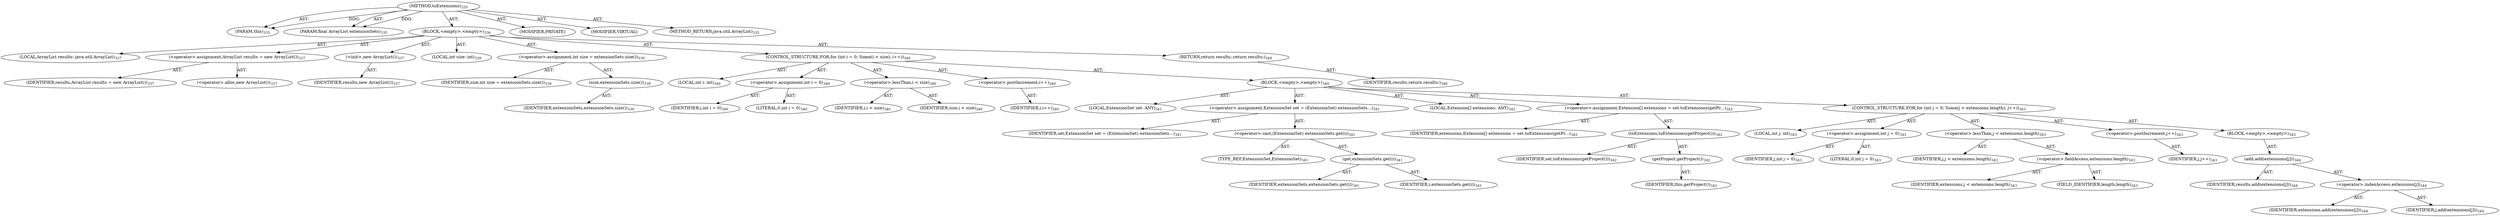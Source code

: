 digraph "toExtensions" {  
"111669149707" [label = <(METHOD,toExtensions)<SUB>335</SUB>> ]
"115964116994" [label = <(PARAM,this)<SUB>335</SUB>> ]
"115964117018" [label = <(PARAM,final ArrayList extensionSets)<SUB>335</SUB>> ]
"25769803806" [label = <(BLOCK,&lt;empty&gt;,&lt;empty&gt;)<SUB>336</SUB>> ]
"94489280534" [label = <(LOCAL,ArrayList results: java.util.ArrayList)<SUB>337</SUB>> ]
"30064771199" [label = <(&lt;operator&gt;.assignment,ArrayList results = new ArrayList())<SUB>337</SUB>> ]
"68719476862" [label = <(IDENTIFIER,results,ArrayList results = new ArrayList())<SUB>337</SUB>> ]
"30064771200" [label = <(&lt;operator&gt;.alloc,new ArrayList())<SUB>337</SUB>> ]
"30064771201" [label = <(&lt;init&gt;,new ArrayList())<SUB>337</SUB>> ]
"68719476863" [label = <(IDENTIFIER,results,new ArrayList())<SUB>337</SUB>> ]
"94489280535" [label = <(LOCAL,int size: int)<SUB>339</SUB>> ]
"30064771202" [label = <(&lt;operator&gt;.assignment,int size = extensionSets.size())<SUB>339</SUB>> ]
"68719476864" [label = <(IDENTIFIER,size,int size = extensionSets.size())<SUB>339</SUB>> ]
"30064771203" [label = <(size,extensionSets.size())<SUB>339</SUB>> ]
"68719476865" [label = <(IDENTIFIER,extensionSets,extensionSets.size())<SUB>339</SUB>> ]
"47244640271" [label = <(CONTROL_STRUCTURE,FOR,for (int i = 0; Some(i &lt; size); i++))<SUB>340</SUB>> ]
"94489280536" [label = <(LOCAL,int i: int)<SUB>340</SUB>> ]
"30064771204" [label = <(&lt;operator&gt;.assignment,int i = 0)<SUB>340</SUB>> ]
"68719476866" [label = <(IDENTIFIER,i,int i = 0)<SUB>340</SUB>> ]
"90194313235" [label = <(LITERAL,0,int i = 0)<SUB>340</SUB>> ]
"30064771205" [label = <(&lt;operator&gt;.lessThan,i &lt; size)<SUB>340</SUB>> ]
"68719476867" [label = <(IDENTIFIER,i,i &lt; size)<SUB>340</SUB>> ]
"68719476868" [label = <(IDENTIFIER,size,i &lt; size)<SUB>340</SUB>> ]
"30064771206" [label = <(&lt;operator&gt;.postIncrement,i++)<SUB>340</SUB>> ]
"68719476869" [label = <(IDENTIFIER,i,i++)<SUB>340</SUB>> ]
"25769803807" [label = <(BLOCK,&lt;empty&gt;,&lt;empty&gt;)<SUB>340</SUB>> ]
"94489280537" [label = <(LOCAL,ExtensionSet set: ANY)<SUB>341</SUB>> ]
"30064771207" [label = <(&lt;operator&gt;.assignment,ExtensionSet set = (ExtensionSet) extensionSets...)<SUB>341</SUB>> ]
"68719476870" [label = <(IDENTIFIER,set,ExtensionSet set = (ExtensionSet) extensionSets...)<SUB>341</SUB>> ]
"30064771208" [label = <(&lt;operator&gt;.cast,(ExtensionSet) extensionSets.get(i))<SUB>341</SUB>> ]
"180388626436" [label = <(TYPE_REF,ExtensionSet,ExtensionSet)<SUB>341</SUB>> ]
"30064771209" [label = <(get,extensionSets.get(i))<SUB>341</SUB>> ]
"68719476871" [label = <(IDENTIFIER,extensionSets,extensionSets.get(i))<SUB>341</SUB>> ]
"68719476872" [label = <(IDENTIFIER,i,extensionSets.get(i))<SUB>341</SUB>> ]
"94489280538" [label = <(LOCAL,Extension[] extensions: ANY)<SUB>342</SUB>> ]
"30064771210" [label = <(&lt;operator&gt;.assignment,Extension[] extensions = set.toExtensions(getPr...)<SUB>342</SUB>> ]
"68719476873" [label = <(IDENTIFIER,extensions,Extension[] extensions = set.toExtensions(getPr...)<SUB>342</SUB>> ]
"30064771211" [label = <(toExtensions,toExtensions(getProject()))<SUB>342</SUB>> ]
"68719476874" [label = <(IDENTIFIER,set,toExtensions(getProject()))<SUB>342</SUB>> ]
"30064771212" [label = <(getProject,getProject())<SUB>342</SUB>> ]
"68719476748" [label = <(IDENTIFIER,this,getProject())<SUB>342</SUB>> ]
"47244640272" [label = <(CONTROL_STRUCTURE,FOR,for (int j = 0; Some(j &lt; extensions.length); j++))<SUB>343</SUB>> ]
"94489280539" [label = <(LOCAL,int j: int)<SUB>343</SUB>> ]
"30064771213" [label = <(&lt;operator&gt;.assignment,int j = 0)<SUB>343</SUB>> ]
"68719476875" [label = <(IDENTIFIER,j,int j = 0)<SUB>343</SUB>> ]
"90194313236" [label = <(LITERAL,0,int j = 0)<SUB>343</SUB>> ]
"30064771214" [label = <(&lt;operator&gt;.lessThan,j &lt; extensions.length)<SUB>343</SUB>> ]
"68719476876" [label = <(IDENTIFIER,j,j &lt; extensions.length)<SUB>343</SUB>> ]
"30064771215" [label = <(&lt;operator&gt;.fieldAccess,extensions.length)<SUB>343</SUB>> ]
"68719476877" [label = <(IDENTIFIER,extensions,j &lt; extensions.length)<SUB>343</SUB>> ]
"55834574872" [label = <(FIELD_IDENTIFIER,length,length)<SUB>343</SUB>> ]
"30064771216" [label = <(&lt;operator&gt;.postIncrement,j++)<SUB>343</SUB>> ]
"68719476878" [label = <(IDENTIFIER,j,j++)<SUB>343</SUB>> ]
"25769803808" [label = <(BLOCK,&lt;empty&gt;,&lt;empty&gt;)<SUB>343</SUB>> ]
"30064771217" [label = <(add,add(extensions[j]))<SUB>344</SUB>> ]
"68719476879" [label = <(IDENTIFIER,results,add(extensions[j]))<SUB>344</SUB>> ]
"30064771218" [label = <(&lt;operator&gt;.indexAccess,extensions[j])<SUB>344</SUB>> ]
"68719476880" [label = <(IDENTIFIER,extensions,add(extensions[j]))<SUB>344</SUB>> ]
"68719476881" [label = <(IDENTIFIER,j,add(extensions[j]))<SUB>344</SUB>> ]
"146028888064" [label = <(RETURN,return results;,return results;)<SUB>348</SUB>> ]
"68719476882" [label = <(IDENTIFIER,results,return results;)<SUB>348</SUB>> ]
"133143986207" [label = <(MODIFIER,PRIVATE)> ]
"133143986208" [label = <(MODIFIER,VIRTUAL)> ]
"128849018891" [label = <(METHOD_RETURN,java.util.ArrayList)<SUB>335</SUB>> ]
  "111669149707" -> "115964116994"  [ label = "AST: "] 
  "111669149707" -> "115964117018"  [ label = "AST: "] 
  "111669149707" -> "25769803806"  [ label = "AST: "] 
  "111669149707" -> "133143986207"  [ label = "AST: "] 
  "111669149707" -> "133143986208"  [ label = "AST: "] 
  "111669149707" -> "128849018891"  [ label = "AST: "] 
  "25769803806" -> "94489280534"  [ label = "AST: "] 
  "25769803806" -> "30064771199"  [ label = "AST: "] 
  "25769803806" -> "30064771201"  [ label = "AST: "] 
  "25769803806" -> "94489280535"  [ label = "AST: "] 
  "25769803806" -> "30064771202"  [ label = "AST: "] 
  "25769803806" -> "47244640271"  [ label = "AST: "] 
  "25769803806" -> "146028888064"  [ label = "AST: "] 
  "30064771199" -> "68719476862"  [ label = "AST: "] 
  "30064771199" -> "30064771200"  [ label = "AST: "] 
  "30064771201" -> "68719476863"  [ label = "AST: "] 
  "30064771202" -> "68719476864"  [ label = "AST: "] 
  "30064771202" -> "30064771203"  [ label = "AST: "] 
  "30064771203" -> "68719476865"  [ label = "AST: "] 
  "47244640271" -> "94489280536"  [ label = "AST: "] 
  "47244640271" -> "30064771204"  [ label = "AST: "] 
  "47244640271" -> "30064771205"  [ label = "AST: "] 
  "47244640271" -> "30064771206"  [ label = "AST: "] 
  "47244640271" -> "25769803807"  [ label = "AST: "] 
  "30064771204" -> "68719476866"  [ label = "AST: "] 
  "30064771204" -> "90194313235"  [ label = "AST: "] 
  "30064771205" -> "68719476867"  [ label = "AST: "] 
  "30064771205" -> "68719476868"  [ label = "AST: "] 
  "30064771206" -> "68719476869"  [ label = "AST: "] 
  "25769803807" -> "94489280537"  [ label = "AST: "] 
  "25769803807" -> "30064771207"  [ label = "AST: "] 
  "25769803807" -> "94489280538"  [ label = "AST: "] 
  "25769803807" -> "30064771210"  [ label = "AST: "] 
  "25769803807" -> "47244640272"  [ label = "AST: "] 
  "30064771207" -> "68719476870"  [ label = "AST: "] 
  "30064771207" -> "30064771208"  [ label = "AST: "] 
  "30064771208" -> "180388626436"  [ label = "AST: "] 
  "30064771208" -> "30064771209"  [ label = "AST: "] 
  "30064771209" -> "68719476871"  [ label = "AST: "] 
  "30064771209" -> "68719476872"  [ label = "AST: "] 
  "30064771210" -> "68719476873"  [ label = "AST: "] 
  "30064771210" -> "30064771211"  [ label = "AST: "] 
  "30064771211" -> "68719476874"  [ label = "AST: "] 
  "30064771211" -> "30064771212"  [ label = "AST: "] 
  "30064771212" -> "68719476748"  [ label = "AST: "] 
  "47244640272" -> "94489280539"  [ label = "AST: "] 
  "47244640272" -> "30064771213"  [ label = "AST: "] 
  "47244640272" -> "30064771214"  [ label = "AST: "] 
  "47244640272" -> "30064771216"  [ label = "AST: "] 
  "47244640272" -> "25769803808"  [ label = "AST: "] 
  "30064771213" -> "68719476875"  [ label = "AST: "] 
  "30064771213" -> "90194313236"  [ label = "AST: "] 
  "30064771214" -> "68719476876"  [ label = "AST: "] 
  "30064771214" -> "30064771215"  [ label = "AST: "] 
  "30064771215" -> "68719476877"  [ label = "AST: "] 
  "30064771215" -> "55834574872"  [ label = "AST: "] 
  "30064771216" -> "68719476878"  [ label = "AST: "] 
  "25769803808" -> "30064771217"  [ label = "AST: "] 
  "30064771217" -> "68719476879"  [ label = "AST: "] 
  "30064771217" -> "30064771218"  [ label = "AST: "] 
  "30064771218" -> "68719476880"  [ label = "AST: "] 
  "30064771218" -> "68719476881"  [ label = "AST: "] 
  "146028888064" -> "68719476882"  [ label = "AST: "] 
  "111669149707" -> "115964116994"  [ label = "DDG: "] 
  "111669149707" -> "115964117018"  [ label = "DDG: "] 
}

